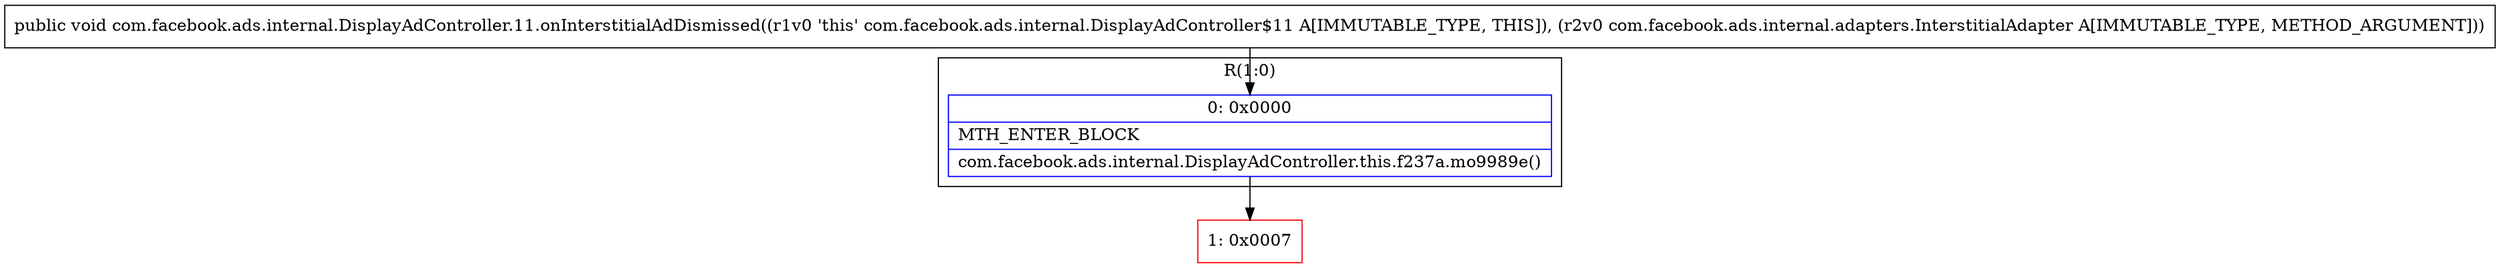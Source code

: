 digraph "CFG forcom.facebook.ads.internal.DisplayAdController.11.onInterstitialAdDismissed(Lcom\/facebook\/ads\/internal\/adapters\/InterstitialAdapter;)V" {
subgraph cluster_Region_1503135568 {
label = "R(1:0)";
node [shape=record,color=blue];
Node_0 [shape=record,label="{0\:\ 0x0000|MTH_ENTER_BLOCK\l|com.facebook.ads.internal.DisplayAdController.this.f237a.mo9989e()\l}"];
}
Node_1 [shape=record,color=red,label="{1\:\ 0x0007}"];
MethodNode[shape=record,label="{public void com.facebook.ads.internal.DisplayAdController.11.onInterstitialAdDismissed((r1v0 'this' com.facebook.ads.internal.DisplayAdController$11 A[IMMUTABLE_TYPE, THIS]), (r2v0 com.facebook.ads.internal.adapters.InterstitialAdapter A[IMMUTABLE_TYPE, METHOD_ARGUMENT])) }"];
MethodNode -> Node_0;
Node_0 -> Node_1;
}


